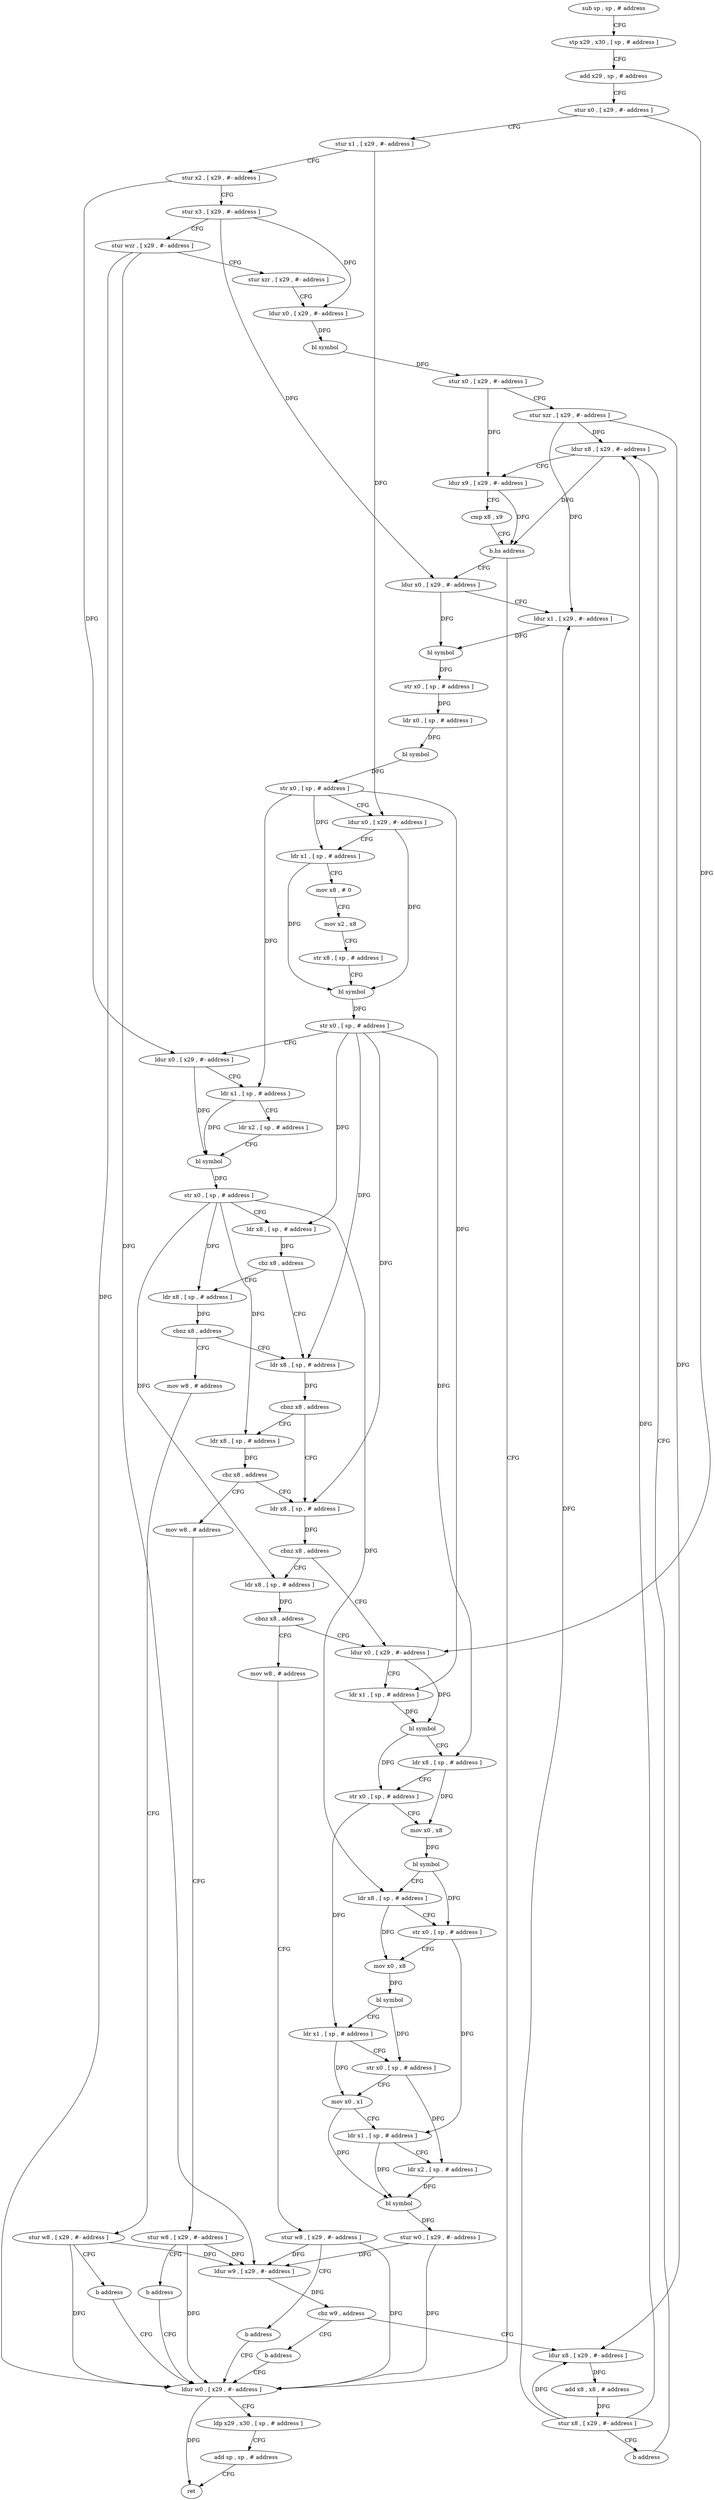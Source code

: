 digraph "func" {
"94664" [label = "sub sp , sp , # address" ]
"94668" [label = "stp x29 , x30 , [ sp , # address ]" ]
"94672" [label = "add x29 , sp , # address" ]
"94676" [label = "stur x0 , [ x29 , #- address ]" ]
"94680" [label = "stur x1 , [ x29 , #- address ]" ]
"94684" [label = "stur x2 , [ x29 , #- address ]" ]
"94688" [label = "stur x3 , [ x29 , #- address ]" ]
"94692" [label = "stur wzr , [ x29 , #- address ]" ]
"94696" [label = "stur xzr , [ x29 , #- address ]" ]
"94700" [label = "ldur x0 , [ x29 , #- address ]" ]
"94704" [label = "bl symbol" ]
"94708" [label = "stur x0 , [ x29 , #- address ]" ]
"94712" [label = "stur xzr , [ x29 , #- address ]" ]
"94716" [label = "ldur x8 , [ x29 , #- address ]" ]
"94992" [label = "ldur w0 , [ x29 , #- address ]" ]
"94996" [label = "ldp x29 , x30 , [ sp , # address ]" ]
"95000" [label = "add sp , sp , # address" ]
"95004" [label = "ret" ]
"94732" [label = "ldur x0 , [ x29 , #- address ]" ]
"94736" [label = "ldur x1 , [ x29 , #- address ]" ]
"94740" [label = "bl symbol" ]
"94744" [label = "str x0 , [ sp , # address ]" ]
"94748" [label = "ldr x0 , [ sp , # address ]" ]
"94752" [label = "bl symbol" ]
"94756" [label = "str x0 , [ sp , # address ]" ]
"94760" [label = "ldur x0 , [ x29 , #- address ]" ]
"94764" [label = "ldr x1 , [ sp , # address ]" ]
"94768" [label = "mov x8 , # 0" ]
"94772" [label = "mov x2 , x8" ]
"94776" [label = "str x8 , [ sp , # address ]" ]
"94780" [label = "bl symbol" ]
"94784" [label = "str x0 , [ sp , # address ]" ]
"94788" [label = "ldur x0 , [ x29 , #- address ]" ]
"94792" [label = "ldr x1 , [ sp , # address ]" ]
"94796" [label = "ldr x2 , [ sp , # address ]" ]
"94800" [label = "bl symbol" ]
"94804" [label = "str x0 , [ sp , # address ]" ]
"94808" [label = "ldr x8 , [ sp , # address ]" ]
"94812" [label = "cbz x8 , address" ]
"94836" [label = "ldr x8 , [ sp , # address ]" ]
"94816" [label = "ldr x8 , [ sp , # address ]" ]
"94840" [label = "cbnz x8 , address" ]
"94864" [label = "ldr x8 , [ sp , # address ]" ]
"94844" [label = "ldr x8 , [ sp , # address ]" ]
"94820" [label = "cbnz x8 , address" ]
"94824" [label = "mov w8 , # address" ]
"94868" [label = "cbnz x8 , address" ]
"94892" [label = "ldur x0 , [ x29 , #- address ]" ]
"94872" [label = "ldr x8 , [ sp , # address ]" ]
"94848" [label = "cbz x8 , address" ]
"94852" [label = "mov w8 , # address" ]
"94828" [label = "stur w8 , [ x29 , #- address ]" ]
"94832" [label = "b address" ]
"94896" [label = "ldr x1 , [ sp , # address ]" ]
"94900" [label = "bl symbol" ]
"94904" [label = "ldr x8 , [ sp , # address ]" ]
"94908" [label = "str x0 , [ sp , # address ]" ]
"94912" [label = "mov x0 , x8" ]
"94916" [label = "bl symbol" ]
"94920" [label = "ldr x8 , [ sp , # address ]" ]
"94924" [label = "str x0 , [ sp , # address ]" ]
"94928" [label = "mov x0 , x8" ]
"94932" [label = "bl symbol" ]
"94936" [label = "ldr x1 , [ sp , # address ]" ]
"94940" [label = "str x0 , [ sp , # address ]" ]
"94944" [label = "mov x0 , x1" ]
"94948" [label = "ldr x1 , [ sp , # address ]" ]
"94952" [label = "ldr x2 , [ sp , # address ]" ]
"94956" [label = "bl symbol" ]
"94960" [label = "stur w0 , [ x29 , #- address ]" ]
"94964" [label = "ldur w9 , [ x29 , #- address ]" ]
"94968" [label = "cbz w9 , address" ]
"94976" [label = "ldur x8 , [ x29 , #- address ]" ]
"94972" [label = "b address" ]
"94876" [label = "cbnz x8 , address" ]
"94880" [label = "mov w8 , # address" ]
"94856" [label = "stur w8 , [ x29 , #- address ]" ]
"94860" [label = "b address" ]
"94980" [label = "add x8 , x8 , # address" ]
"94984" [label = "stur x8 , [ x29 , #- address ]" ]
"94988" [label = "b address" ]
"94884" [label = "stur w8 , [ x29 , #- address ]" ]
"94888" [label = "b address" ]
"94720" [label = "ldur x9 , [ x29 , #- address ]" ]
"94724" [label = "cmp x8 , x9" ]
"94728" [label = "b.hs address" ]
"94664" -> "94668" [ label = "CFG" ]
"94668" -> "94672" [ label = "CFG" ]
"94672" -> "94676" [ label = "CFG" ]
"94676" -> "94680" [ label = "CFG" ]
"94676" -> "94892" [ label = "DFG" ]
"94680" -> "94684" [ label = "CFG" ]
"94680" -> "94760" [ label = "DFG" ]
"94684" -> "94688" [ label = "CFG" ]
"94684" -> "94788" [ label = "DFG" ]
"94688" -> "94692" [ label = "CFG" ]
"94688" -> "94700" [ label = "DFG" ]
"94688" -> "94732" [ label = "DFG" ]
"94692" -> "94696" [ label = "CFG" ]
"94692" -> "94992" [ label = "DFG" ]
"94692" -> "94964" [ label = "DFG" ]
"94696" -> "94700" [ label = "CFG" ]
"94700" -> "94704" [ label = "DFG" ]
"94704" -> "94708" [ label = "DFG" ]
"94708" -> "94712" [ label = "CFG" ]
"94708" -> "94720" [ label = "DFG" ]
"94712" -> "94716" [ label = "DFG" ]
"94712" -> "94736" [ label = "DFG" ]
"94712" -> "94976" [ label = "DFG" ]
"94716" -> "94720" [ label = "CFG" ]
"94716" -> "94728" [ label = "DFG" ]
"94992" -> "94996" [ label = "CFG" ]
"94992" -> "95004" [ label = "DFG" ]
"94996" -> "95000" [ label = "CFG" ]
"95000" -> "95004" [ label = "CFG" ]
"94732" -> "94736" [ label = "CFG" ]
"94732" -> "94740" [ label = "DFG" ]
"94736" -> "94740" [ label = "DFG" ]
"94740" -> "94744" [ label = "DFG" ]
"94744" -> "94748" [ label = "DFG" ]
"94748" -> "94752" [ label = "DFG" ]
"94752" -> "94756" [ label = "DFG" ]
"94756" -> "94760" [ label = "CFG" ]
"94756" -> "94764" [ label = "DFG" ]
"94756" -> "94792" [ label = "DFG" ]
"94756" -> "94896" [ label = "DFG" ]
"94760" -> "94764" [ label = "CFG" ]
"94760" -> "94780" [ label = "DFG" ]
"94764" -> "94768" [ label = "CFG" ]
"94764" -> "94780" [ label = "DFG" ]
"94768" -> "94772" [ label = "CFG" ]
"94772" -> "94776" [ label = "CFG" ]
"94776" -> "94780" [ label = "CFG" ]
"94780" -> "94784" [ label = "DFG" ]
"94784" -> "94788" [ label = "CFG" ]
"94784" -> "94808" [ label = "DFG" ]
"94784" -> "94836" [ label = "DFG" ]
"94784" -> "94864" [ label = "DFG" ]
"94784" -> "94904" [ label = "DFG" ]
"94788" -> "94792" [ label = "CFG" ]
"94788" -> "94800" [ label = "DFG" ]
"94792" -> "94796" [ label = "CFG" ]
"94792" -> "94800" [ label = "DFG" ]
"94796" -> "94800" [ label = "CFG" ]
"94800" -> "94804" [ label = "DFG" ]
"94804" -> "94808" [ label = "CFG" ]
"94804" -> "94816" [ label = "DFG" ]
"94804" -> "94844" [ label = "DFG" ]
"94804" -> "94920" [ label = "DFG" ]
"94804" -> "94872" [ label = "DFG" ]
"94808" -> "94812" [ label = "DFG" ]
"94812" -> "94836" [ label = "CFG" ]
"94812" -> "94816" [ label = "CFG" ]
"94836" -> "94840" [ label = "DFG" ]
"94816" -> "94820" [ label = "DFG" ]
"94840" -> "94864" [ label = "CFG" ]
"94840" -> "94844" [ label = "CFG" ]
"94864" -> "94868" [ label = "DFG" ]
"94844" -> "94848" [ label = "DFG" ]
"94820" -> "94836" [ label = "CFG" ]
"94820" -> "94824" [ label = "CFG" ]
"94824" -> "94828" [ label = "CFG" ]
"94868" -> "94892" [ label = "CFG" ]
"94868" -> "94872" [ label = "CFG" ]
"94892" -> "94896" [ label = "CFG" ]
"94892" -> "94900" [ label = "DFG" ]
"94872" -> "94876" [ label = "DFG" ]
"94848" -> "94864" [ label = "CFG" ]
"94848" -> "94852" [ label = "CFG" ]
"94852" -> "94856" [ label = "CFG" ]
"94828" -> "94832" [ label = "CFG" ]
"94828" -> "94992" [ label = "DFG" ]
"94828" -> "94964" [ label = "DFG" ]
"94832" -> "94992" [ label = "CFG" ]
"94896" -> "94900" [ label = "DFG" ]
"94900" -> "94904" [ label = "CFG" ]
"94900" -> "94908" [ label = "DFG" ]
"94904" -> "94908" [ label = "CFG" ]
"94904" -> "94912" [ label = "DFG" ]
"94908" -> "94912" [ label = "CFG" ]
"94908" -> "94936" [ label = "DFG" ]
"94912" -> "94916" [ label = "DFG" ]
"94916" -> "94920" [ label = "CFG" ]
"94916" -> "94924" [ label = "DFG" ]
"94920" -> "94924" [ label = "CFG" ]
"94920" -> "94928" [ label = "DFG" ]
"94924" -> "94928" [ label = "CFG" ]
"94924" -> "94948" [ label = "DFG" ]
"94928" -> "94932" [ label = "DFG" ]
"94932" -> "94936" [ label = "CFG" ]
"94932" -> "94940" [ label = "DFG" ]
"94936" -> "94940" [ label = "CFG" ]
"94936" -> "94944" [ label = "DFG" ]
"94940" -> "94944" [ label = "CFG" ]
"94940" -> "94952" [ label = "DFG" ]
"94944" -> "94948" [ label = "CFG" ]
"94944" -> "94956" [ label = "DFG" ]
"94948" -> "94952" [ label = "CFG" ]
"94948" -> "94956" [ label = "DFG" ]
"94952" -> "94956" [ label = "DFG" ]
"94956" -> "94960" [ label = "DFG" ]
"94960" -> "94964" [ label = "DFG" ]
"94960" -> "94992" [ label = "DFG" ]
"94964" -> "94968" [ label = "DFG" ]
"94968" -> "94976" [ label = "CFG" ]
"94968" -> "94972" [ label = "CFG" ]
"94976" -> "94980" [ label = "DFG" ]
"94972" -> "94992" [ label = "CFG" ]
"94876" -> "94892" [ label = "CFG" ]
"94876" -> "94880" [ label = "CFG" ]
"94880" -> "94884" [ label = "CFG" ]
"94856" -> "94860" [ label = "CFG" ]
"94856" -> "94992" [ label = "DFG" ]
"94856" -> "94964" [ label = "DFG" ]
"94860" -> "94992" [ label = "CFG" ]
"94980" -> "94984" [ label = "DFG" ]
"94984" -> "94988" [ label = "CFG" ]
"94984" -> "94716" [ label = "DFG" ]
"94984" -> "94736" [ label = "DFG" ]
"94984" -> "94976" [ label = "DFG" ]
"94988" -> "94716" [ label = "CFG" ]
"94884" -> "94888" [ label = "CFG" ]
"94884" -> "94992" [ label = "DFG" ]
"94884" -> "94964" [ label = "DFG" ]
"94888" -> "94992" [ label = "CFG" ]
"94720" -> "94724" [ label = "CFG" ]
"94720" -> "94728" [ label = "DFG" ]
"94724" -> "94728" [ label = "CFG" ]
"94728" -> "94992" [ label = "CFG" ]
"94728" -> "94732" [ label = "CFG" ]
}
